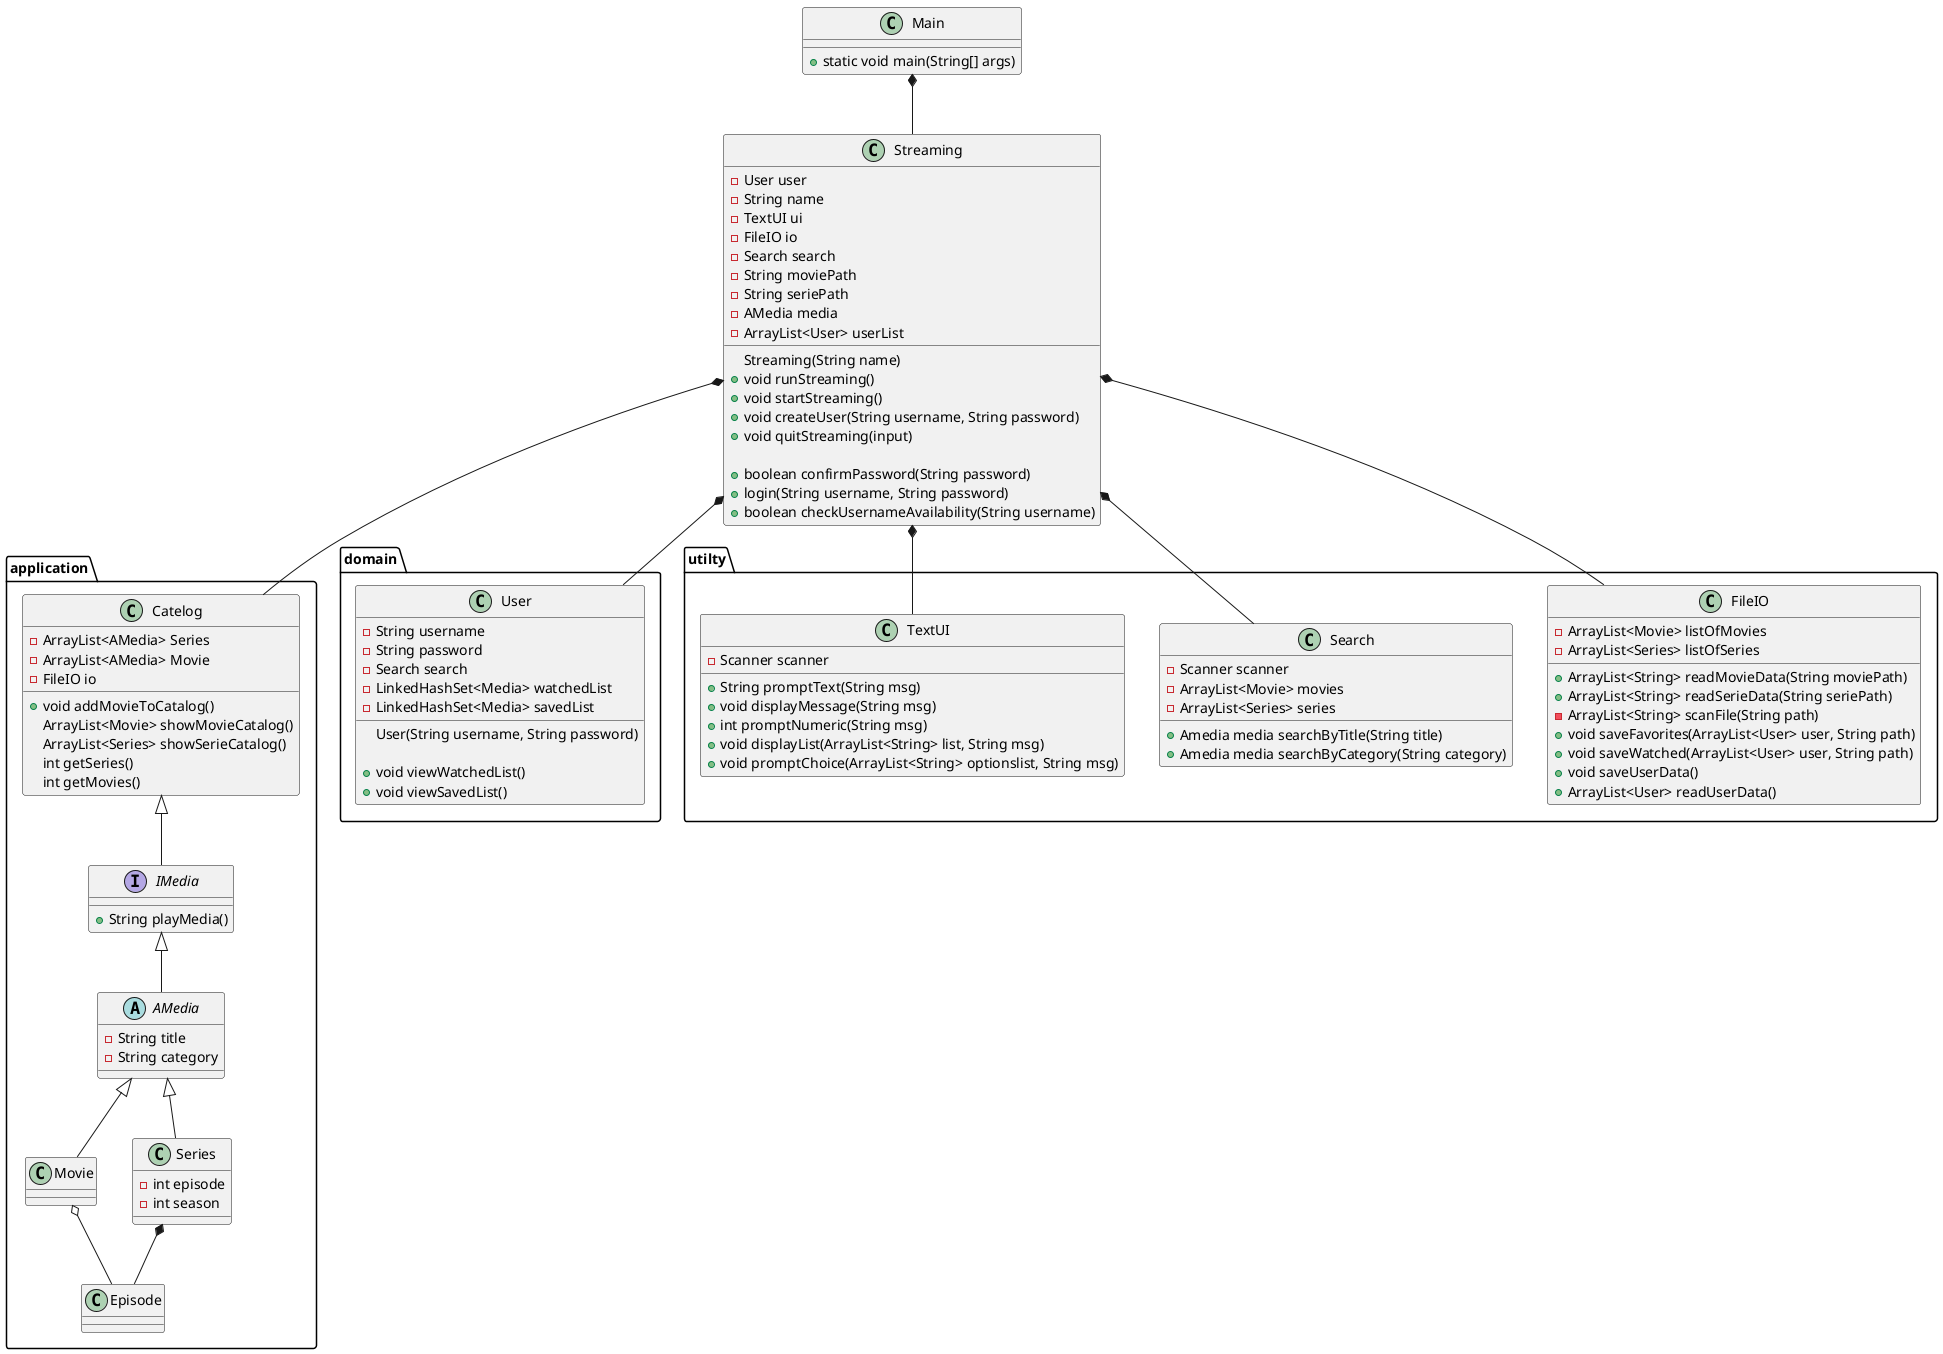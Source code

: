 @startuml

class Main {
+ static void main(String[] args)
}
package application{
interface IMedia {
+ String playMedia()
'+ pauseMedia()
}

abstract AMedia {
- String title
- String category

}

class Movie {

}

class Catelog{
- ArrayList<AMedia> Series
- ArrayList<AMedia> Movie
- FileIO io

+ void addMovieToCatalog()
ArrayList<Movie> showMovieCatalog()
ArrayList<Series> showSerieCatalog()
int getSeries()
int getMovies()
}


class Series {
- int episode
- int season
}
class Episode{

}
}

package domain{
class User {
- String username
- String password
- Search search
- LinkedHashSet<Media> watchedList
- LinkedHashSet<Media> savedList

User(String username, String password)

+ void viewWatchedList()
+ void viewSavedList()
}
}

class Streaming {
- User user
- String name
- TextUI ui
- FileIO io
- Search search
- String moviePath
- String seriePath
- AMedia media
- ArrayList<User> userList
Streaming(String name)
+ void runStreaming()
+ void startStreaming()
+ void createUser(String username, String password)
+ void quitStreaming(input)

+ boolean confirmPassword(String password)
+ login(String username, String password)
+ boolean checkUsernameAvailability(String username)
}


package utilty{
class FileIO {
- ArrayList<Movie> listOfMovies
- ArrayList<Series> listOfSeries
+ ArrayList<String> readMovieData(String moviePath)
+ ArrayList<String> readSerieData(String seriePath)
- ArrayList<String> scanFile(String path)
+ void saveFavorites(ArrayList<User> user, String path)
+ void saveWatched(ArrayList<User> user, String path)
+ void saveUserData()
+ ArrayList<User> readUserData()
}

class Search {
- Scanner scanner
- ArrayList<Movie> movies
- ArrayList<Series> series
+ Amedia media searchByTitle(String title)
+ Amedia media searchByCategory(String category)

}
class TextUI {
- Scanner scanner
+ String promptText(String msg)
+ void displayMessage(String msg)
+ int promptNumeric(String msg)
+ void displayList(ArrayList<String> list, String msg)
+ void promptChoice(ArrayList<String> optionslist, String msg)
}
}


Main *-- Streaming
Streaming *-- Catelog
Streaming *-- User
Streaming *-- Search
Streaming *-- TextUI
Catelog <|-- IMedia
IMedia <|-- AMedia
Streaming *-- FileIO
AMedia <|-- Movie
AMedia  <|-- Series
Series *-- Episode
Movie o-- Episode

'https://devhints.io/plantuml
'Car <|-- SmallCar      # extension
'Car *-- Engine         # composition
'Cars o-- Car           # aggregation
'Car <|.. SmallCar      # dotted line (use .. instead of --)
'Car <|--* Car

'-left->
'-right->

@enduml